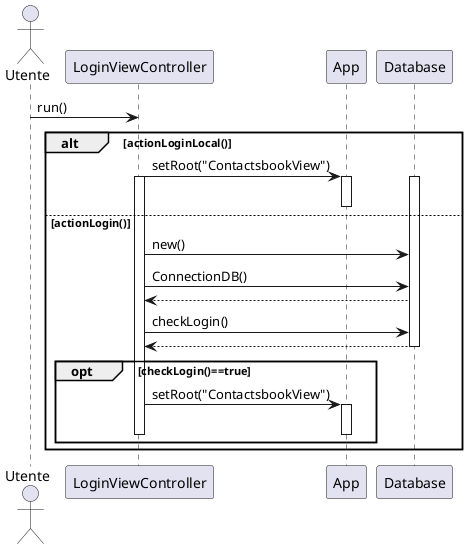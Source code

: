 @startuml
actor Utente
participant "LoginViewController" as LoginViewController
participant "App" as App 
participant "Database" as db

Utente -> LoginViewController: run()

alt actionLoginLocal()
LoginViewController -> App: setRoot("ContactsbookView")
activate App
deactivate App
else actionLogin()

activate db
activate LoginViewController
LoginViewController -> db: new()
LoginViewController -> db: ConnectionDB()
db --> LoginViewController

LoginViewController -> db: checkLogin()
db --> LoginViewController
deactivate db
opt checkLogin()==true
LoginViewController -> App: setRoot("ContactsbookView")
activate App
deactivate App
deactivate LoginViewController
end



end





@enduml
